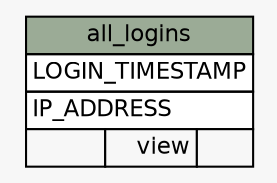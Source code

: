 // dot 2.16.1 on Linux 2.6.25.6-27.fc8
digraph "all_logins" {
  graph [
    rankdir="RL"
    bgcolor="#f7f7f7"
  ];
  node [
    fontname="Helvetica"
    fontsize="11"
    shape="plaintext"
  ];
  edge [
    arrowsize="0.8"
  ];
  "all_logins" [
    label=<
    <TABLE BORDER="0" CELLBORDER="1" CELLSPACING="0" BGCOLOR="#ffffff">
      <TR><TD PORT="all_logins.heading" COLSPAN="3" BGCOLOR="#9bab96" ALIGN="CENTER">all_logins</TD></TR>
      <TR><TD PORT="LOGIN_TIMESTAMP" COLSPAN="3" ALIGN="LEFT">LOGIN_TIMESTAMP</TD></TR>
      <TR><TD PORT="IP_ADDRESS" COLSPAN="3" ALIGN="LEFT">IP_ADDRESS</TD></TR>
      <TR><TD ALIGN="LEFT" BGCOLOR="#f7f7f7">  </TD><TD ALIGN="RIGHT" BGCOLOR="#f7f7f7">view</TD><TD ALIGN="RIGHT" BGCOLOR="#f7f7f7">  </TD></TR>
    </TABLE>>
    URL="tables/all_logins.html#"
    tooltip="all_logins"
  ];
}
